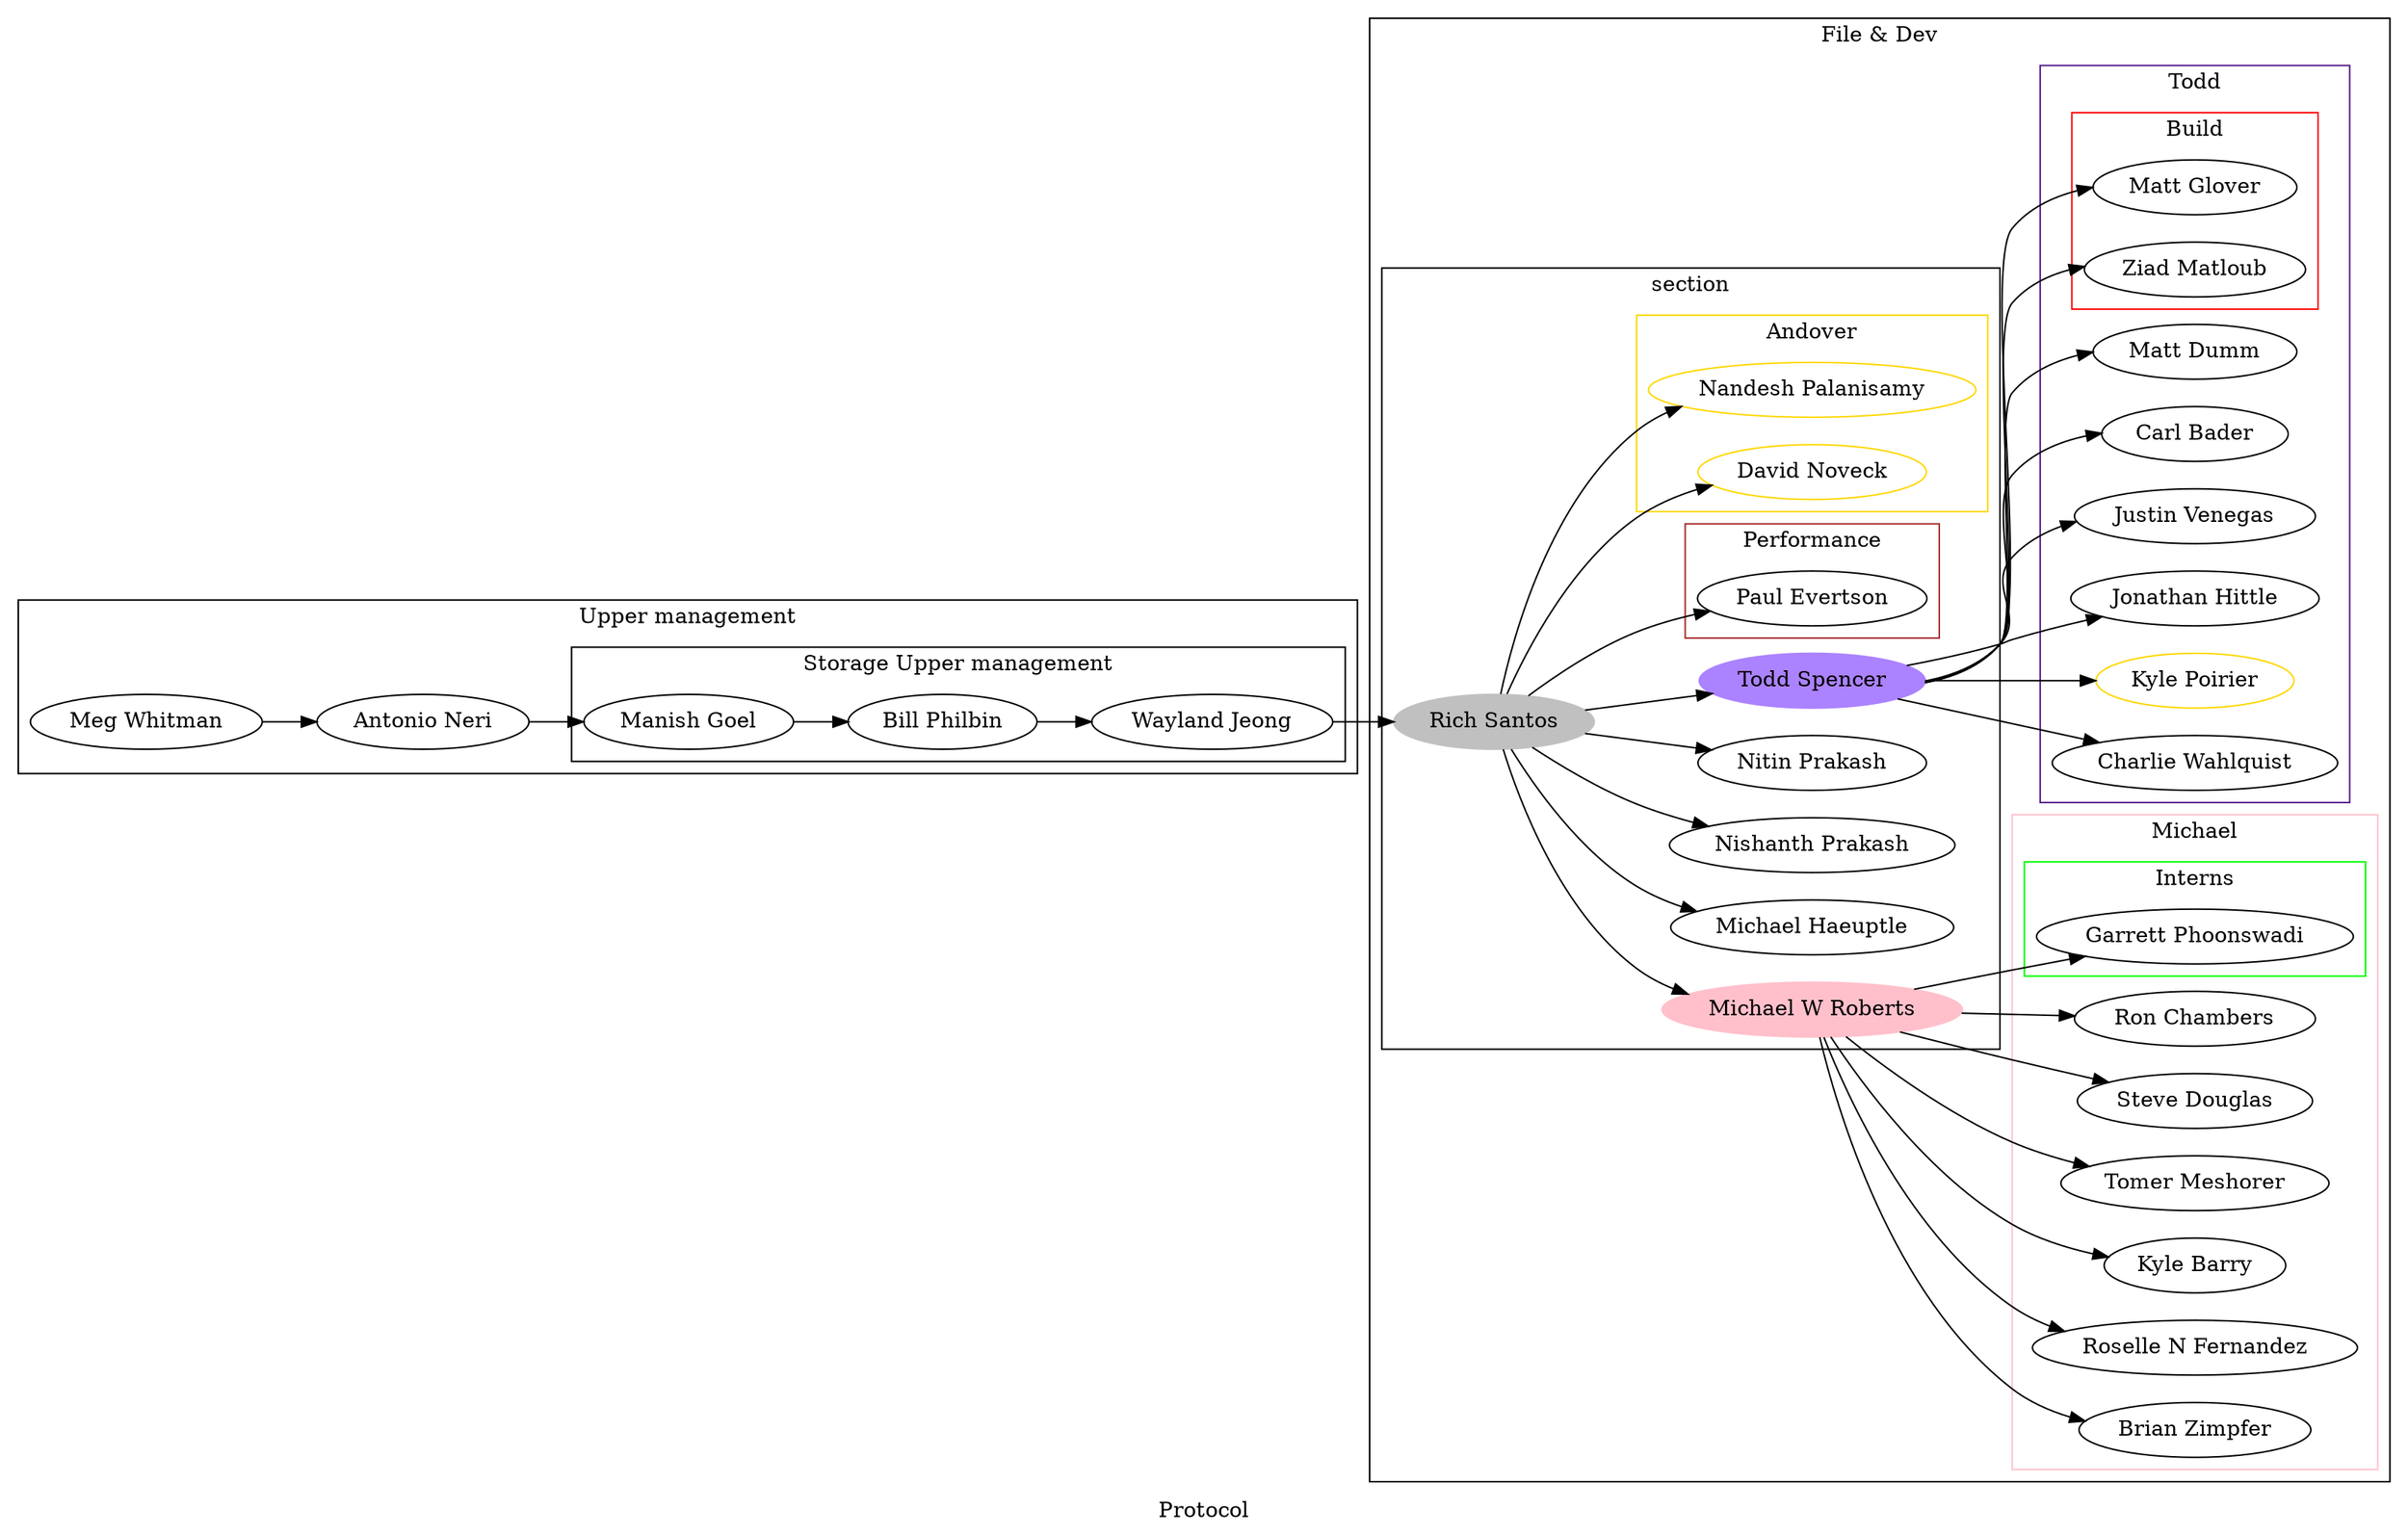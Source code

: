 digraph mwrOrg {
concentrate=true
label="Protocol"
rankdir=LR
//
// people
//

bill [ label="Bill Philbin"];
wayj [ label="Wayland Jeong"];

rsant [label="Rich Santos" style="filled" color="grey"];
michaelr [ label="Michael W Roberts" style="filled" color="pink" ];
mattd [label="Matt Dumm"];
//lance [label="Lance Swift"];
rchamb [label="Ron Chambers"];
michaelh [label="Michael Haeuptle"];
carlb [label="Carl Bader"];
nishpr [label="Nishanth Prakash"];
nitipr [label="Nitin Prakash"];
stDg [label="Steve Douglas"];
garPh [label="Garrett Phoonswadi"];
todd [label="Todd Spencer" style="filled" color="mediumpurple1" ];
plEv [label="Paul Evertson"];
matg [label="Matt Glover"];
nandesh [label="Nandesh Palanisamy" color="gold"];
daven [label="David Noveck" color="gold"];
justinV [label="Justin Venegas"];
jonH [label="Jonathan Hittle"];
tomerm [label="Tomer Meshorer"];
ziadm [label="Ziad Matloub"];
kyleb [label="Kyle Barry"];
kylep [label="Kyle Poirier" color="gold"];
rosellef [ label="Roselle N Fernandez" ];
charlie [ label="Charlie Wahlquist" ];
brianz [ label="Brian Zimpfer"];
manish [label="Manish Goel"];
neri [label="Antonio Neri"];
meg [label="Meg Whitman"];

meg -> neri -> manish;
manish -> bill ->wayj ;
wayj -> rsant ;
subgraph cluster_mgmnt {
    label="Upper management";
    neri;
    meg;
subgraph cluster_strmgt {
    label="Storage Upper management";
    bill;
    wayj;
    manish;
    }
}
subgraph cluster_prot {
        label="File & Dev";
        subgraph cluster_local {
        label="section";
        rsant -> michaelr ;
        rsant -> todd;
        rsant -> daven;
        rsant -> nandesh;
        rsant -> plEv;
        rsant -> michaelh;
        rsant -> nishpr;
        rsant -> nitipr;
        subgraph cluster_Andover {
            label="Andover";
            color="gold";
            daven;
            nandesh;
        }
        subgraph cluster_perf {
            label="Performance";
            color="brown";
            plEv;
        }
        }
        subgraph cluster_todd {
            label="Todd";
            color="purple4";
            carlb;
            jonH;
            mattd;
            charlie;
            justinV;
            kylep;
            subgraph cluster_bldAcl {
             label="Build";
             color="red";
             ziadm;
             matg;
            }
        }
        subgraph cluster_mwr {
            label="Michael";
            color="pink";
            kyleb;
            brianz;
            tomerm;
            rosellef;
            stDg;
            rchamb;
            subgraph cluster_inter {
             label="Interns";
             color="green";
             garPh;
            }
        }
    //
    // relationships
    //
    todd -> jonH;
    todd -> matg;
    todd -> mattd;
    todd -> ziadm;
    todd -> charlie;
    todd -> justinV;
    todd -> kylep;
    todd -> carlb;

    michaelr -> kyleb;
    michaelr -> brianz;
    michaelr -> tomerm;
    michaelr -> rosellef;
    michaelr -> garPh;
    michaelr -> stDg;
    michaelr -> rchamb;
}

}

